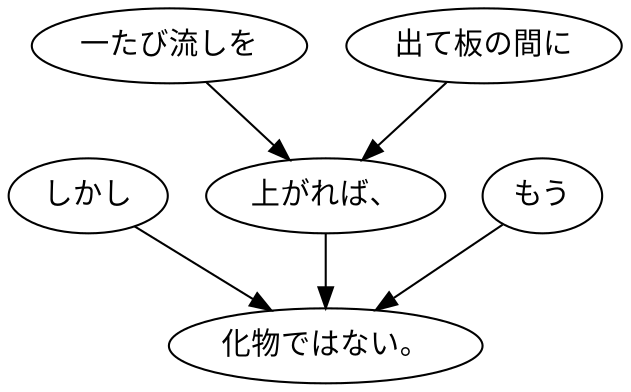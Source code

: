digraph graph4495 {
	node0 [label="しかし"];
	node1 [label="一たび流しを"];
	node2 [label="出て板の間に"];
	node3 [label="上がれば、"];
	node4 [label="もう"];
	node5 [label="化物ではない。"];
	node0 -> node5;
	node1 -> node3;
	node2 -> node3;
	node3 -> node5;
	node4 -> node5;
}
